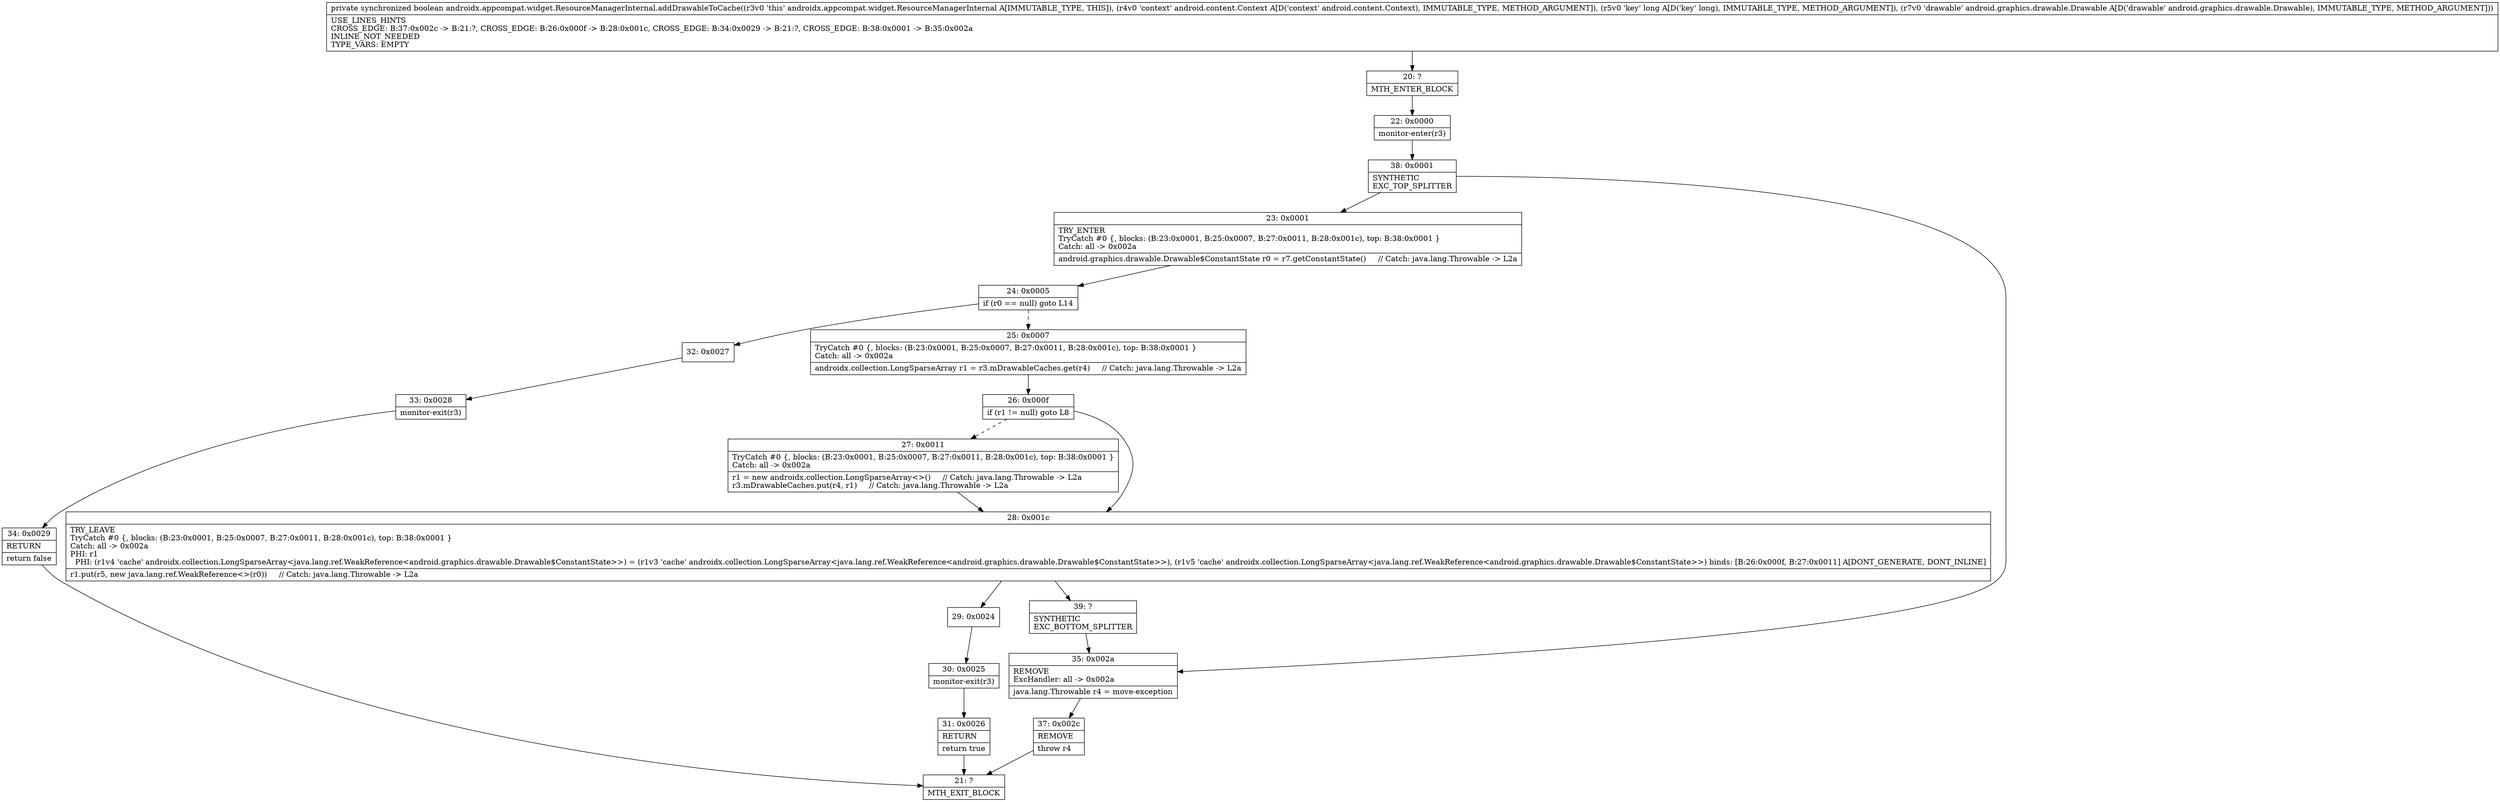 digraph "CFG forandroidx.appcompat.widget.ResourceManagerInternal.addDrawableToCache(Landroid\/content\/Context;JLandroid\/graphics\/drawable\/Drawable;)Z" {
Node_20 [shape=record,label="{20\:\ ?|MTH_ENTER_BLOCK\l}"];
Node_22 [shape=record,label="{22\:\ 0x0000|monitor\-enter(r3)\l}"];
Node_38 [shape=record,label="{38\:\ 0x0001|SYNTHETIC\lEXC_TOP_SPLITTER\l}"];
Node_23 [shape=record,label="{23\:\ 0x0001|TRY_ENTER\lTryCatch #0 \{, blocks: (B:23:0x0001, B:25:0x0007, B:27:0x0011, B:28:0x001c), top: B:38:0x0001 \}\lCatch: all \-\> 0x002a\l|android.graphics.drawable.Drawable$ConstantState r0 = r7.getConstantState()     \/\/ Catch: java.lang.Throwable \-\> L2a\l}"];
Node_24 [shape=record,label="{24\:\ 0x0005|if (r0 == null) goto L14\l}"];
Node_25 [shape=record,label="{25\:\ 0x0007|TryCatch #0 \{, blocks: (B:23:0x0001, B:25:0x0007, B:27:0x0011, B:28:0x001c), top: B:38:0x0001 \}\lCatch: all \-\> 0x002a\l|androidx.collection.LongSparseArray r1 = r3.mDrawableCaches.get(r4)     \/\/ Catch: java.lang.Throwable \-\> L2a\l}"];
Node_26 [shape=record,label="{26\:\ 0x000f|if (r1 != null) goto L8\l}"];
Node_27 [shape=record,label="{27\:\ 0x0011|TryCatch #0 \{, blocks: (B:23:0x0001, B:25:0x0007, B:27:0x0011, B:28:0x001c), top: B:38:0x0001 \}\lCatch: all \-\> 0x002a\l|r1 = new androidx.collection.LongSparseArray\<\>()     \/\/ Catch: java.lang.Throwable \-\> L2a\lr3.mDrawableCaches.put(r4, r1)     \/\/ Catch: java.lang.Throwable \-\> L2a\l}"];
Node_28 [shape=record,label="{28\:\ 0x001c|TRY_LEAVE\lTryCatch #0 \{, blocks: (B:23:0x0001, B:25:0x0007, B:27:0x0011, B:28:0x001c), top: B:38:0x0001 \}\lCatch: all \-\> 0x002a\lPHI: r1 \l  PHI: (r1v4 'cache' androidx.collection.LongSparseArray\<java.lang.ref.WeakReference\<android.graphics.drawable.Drawable$ConstantState\>\>) = (r1v3 'cache' androidx.collection.LongSparseArray\<java.lang.ref.WeakReference\<android.graphics.drawable.Drawable$ConstantState\>\>), (r1v5 'cache' androidx.collection.LongSparseArray\<java.lang.ref.WeakReference\<android.graphics.drawable.Drawable$ConstantState\>\>) binds: [B:26:0x000f, B:27:0x0011] A[DONT_GENERATE, DONT_INLINE]\l|r1.put(r5, new java.lang.ref.WeakReference\<\>(r0))     \/\/ Catch: java.lang.Throwable \-\> L2a\l}"];
Node_29 [shape=record,label="{29\:\ 0x0024}"];
Node_30 [shape=record,label="{30\:\ 0x0025|monitor\-exit(r3)\l}"];
Node_31 [shape=record,label="{31\:\ 0x0026|RETURN\l|return true\l}"];
Node_21 [shape=record,label="{21\:\ ?|MTH_EXIT_BLOCK\l}"];
Node_39 [shape=record,label="{39\:\ ?|SYNTHETIC\lEXC_BOTTOM_SPLITTER\l}"];
Node_32 [shape=record,label="{32\:\ 0x0027}"];
Node_33 [shape=record,label="{33\:\ 0x0028|monitor\-exit(r3)\l}"];
Node_34 [shape=record,label="{34\:\ 0x0029|RETURN\l|return false\l}"];
Node_35 [shape=record,label="{35\:\ 0x002a|REMOVE\lExcHandler: all \-\> 0x002a\l|java.lang.Throwable r4 = move\-exception\l}"];
Node_37 [shape=record,label="{37\:\ 0x002c|REMOVE\l|throw r4\l}"];
MethodNode[shape=record,label="{private synchronized boolean androidx.appcompat.widget.ResourceManagerInternal.addDrawableToCache((r3v0 'this' androidx.appcompat.widget.ResourceManagerInternal A[IMMUTABLE_TYPE, THIS]), (r4v0 'context' android.content.Context A[D('context' android.content.Context), IMMUTABLE_TYPE, METHOD_ARGUMENT]), (r5v0 'key' long A[D('key' long), IMMUTABLE_TYPE, METHOD_ARGUMENT]), (r7v0 'drawable' android.graphics.drawable.Drawable A[D('drawable' android.graphics.drawable.Drawable), IMMUTABLE_TYPE, METHOD_ARGUMENT]))  | USE_LINES_HINTS\lCROSS_EDGE: B:37:0x002c \-\> B:21:?, CROSS_EDGE: B:26:0x000f \-\> B:28:0x001c, CROSS_EDGE: B:34:0x0029 \-\> B:21:?, CROSS_EDGE: B:38:0x0001 \-\> B:35:0x002a\lINLINE_NOT_NEEDED\lTYPE_VARS: EMPTY\l}"];
MethodNode -> Node_20;Node_20 -> Node_22;
Node_22 -> Node_38;
Node_38 -> Node_23;
Node_38 -> Node_35;
Node_23 -> Node_24;
Node_24 -> Node_25[style=dashed];
Node_24 -> Node_32;
Node_25 -> Node_26;
Node_26 -> Node_27[style=dashed];
Node_26 -> Node_28;
Node_27 -> Node_28;
Node_28 -> Node_29;
Node_28 -> Node_39;
Node_29 -> Node_30;
Node_30 -> Node_31;
Node_31 -> Node_21;
Node_39 -> Node_35;
Node_32 -> Node_33;
Node_33 -> Node_34;
Node_34 -> Node_21;
Node_35 -> Node_37;
Node_37 -> Node_21;
}

